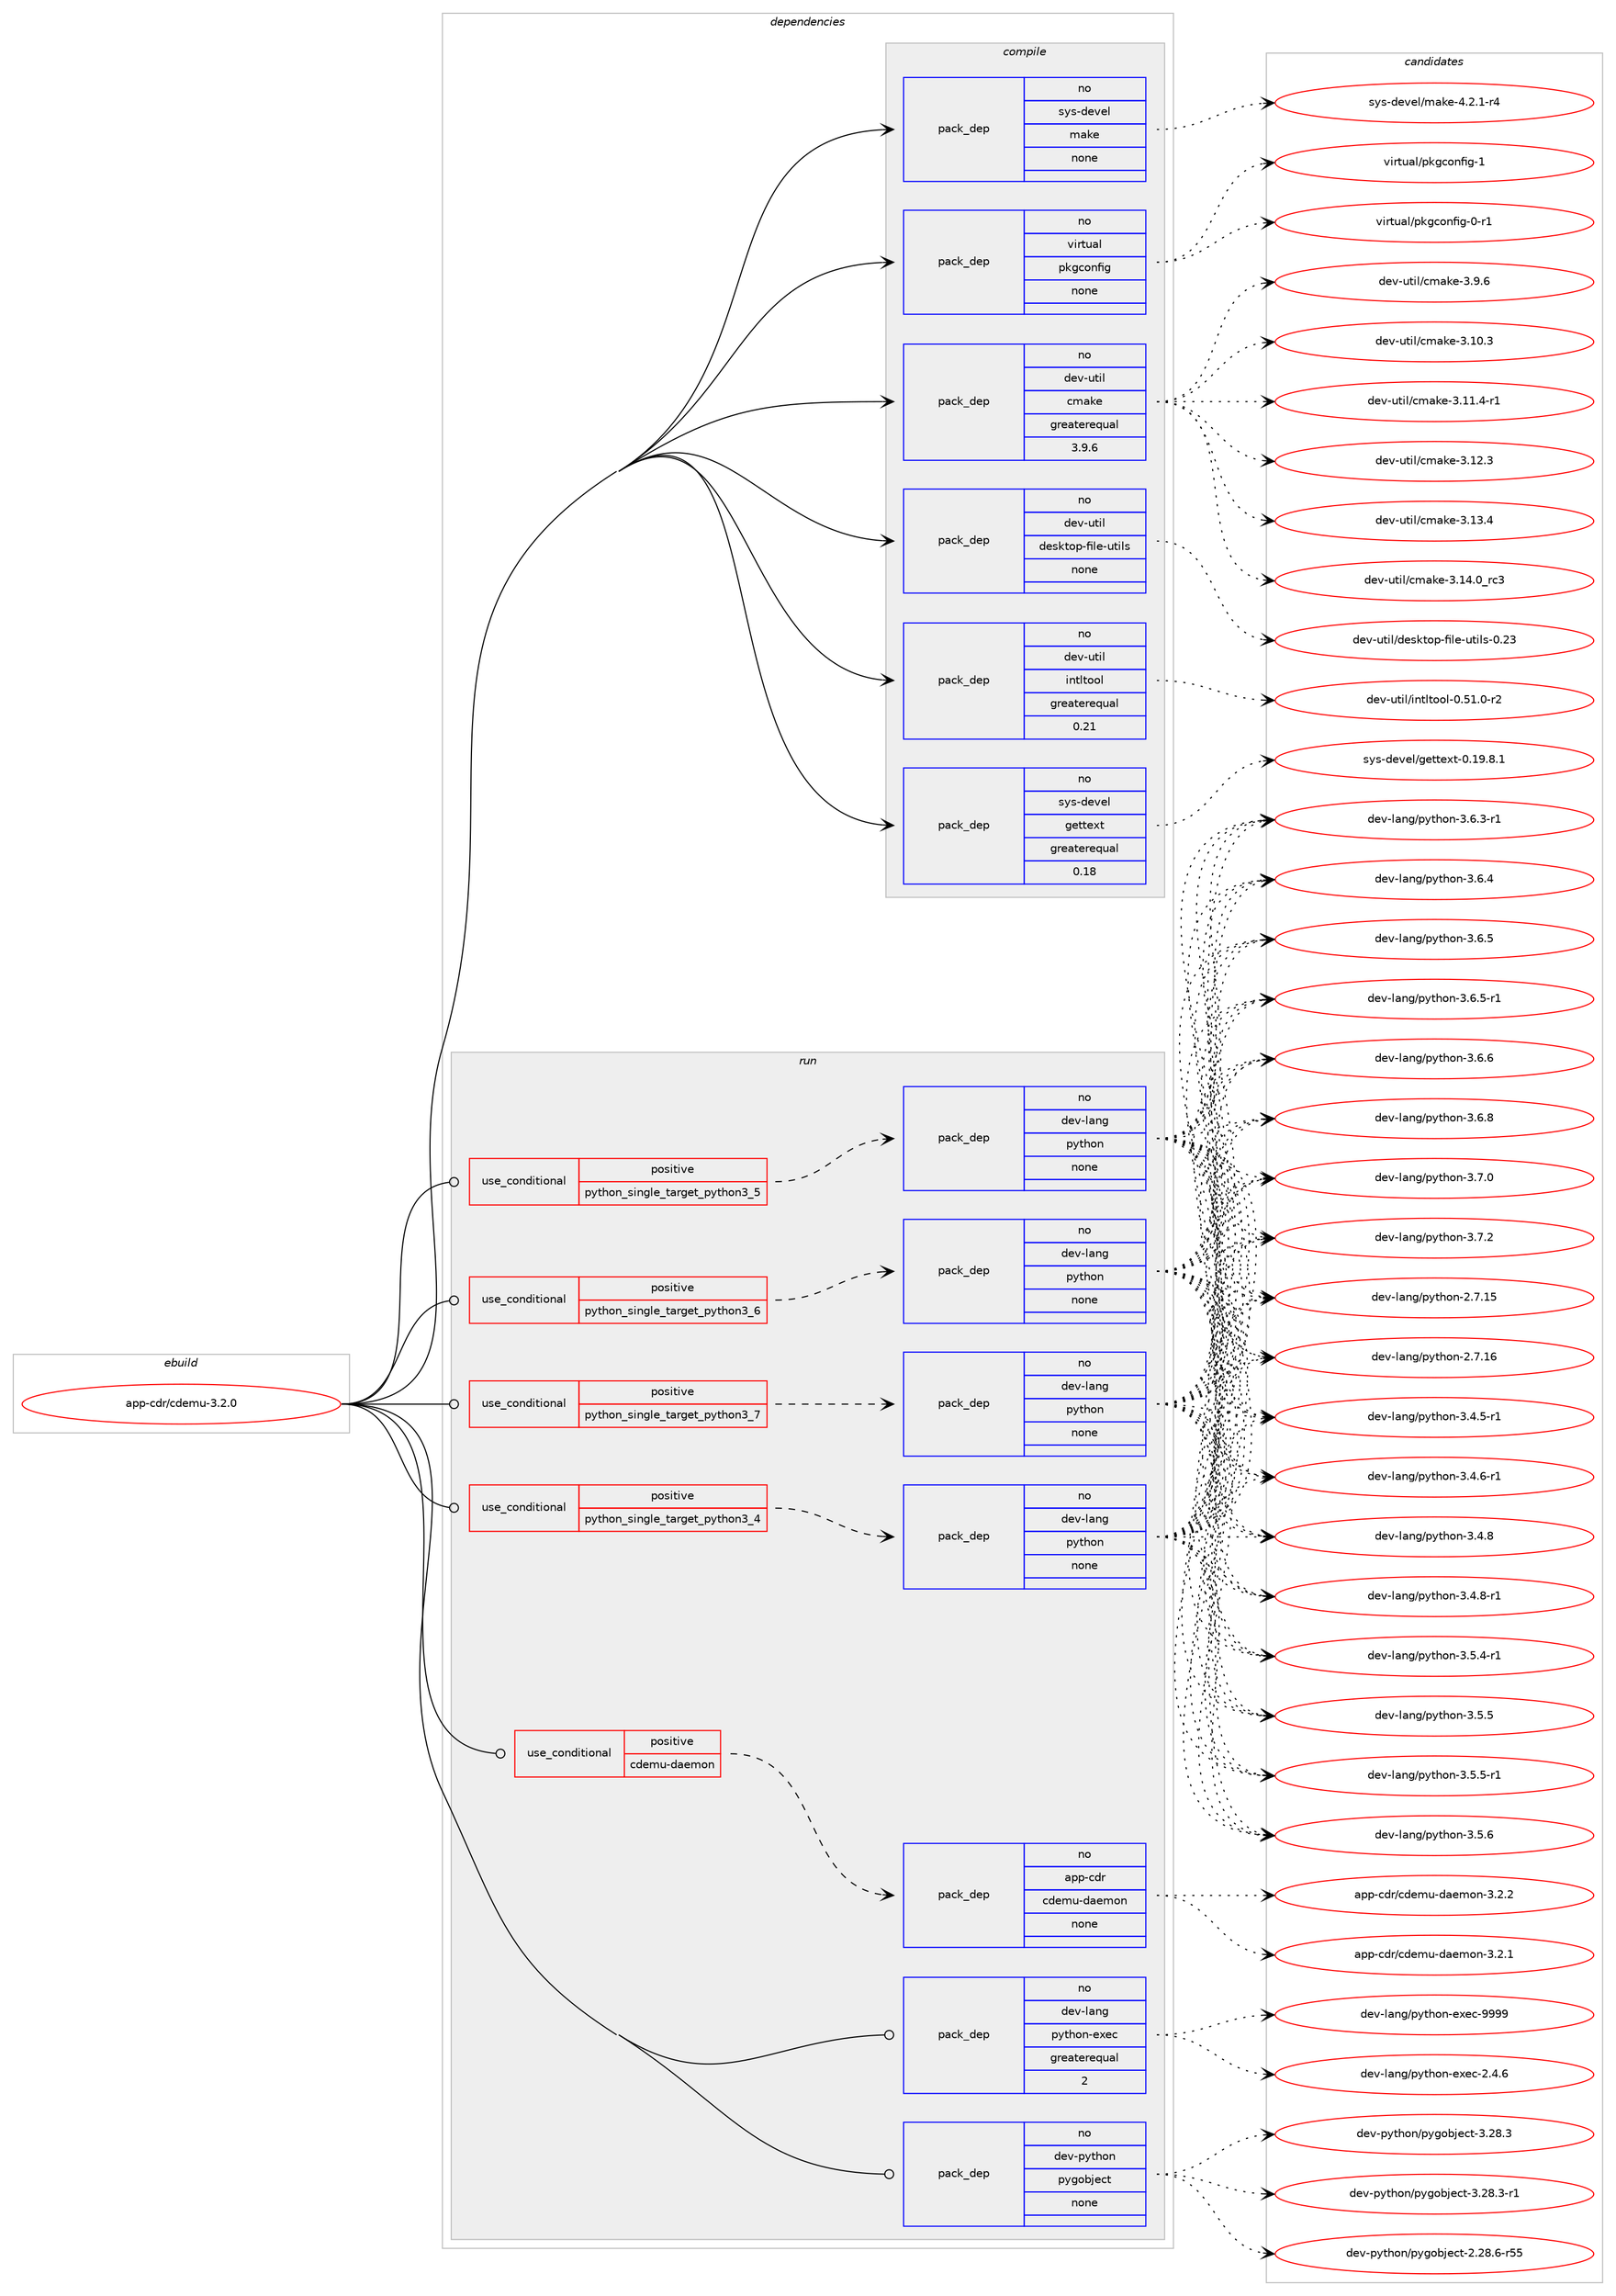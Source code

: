 digraph prolog {

# *************
# Graph options
# *************

newrank=true;
concentrate=true;
compound=true;
graph [rankdir=LR,fontname=Helvetica,fontsize=10,ranksep=1.5];#, ranksep=2.5, nodesep=0.2];
edge  [arrowhead=vee];
node  [fontname=Helvetica,fontsize=10];

# **********
# The ebuild
# **********

subgraph cluster_leftcol {
color=gray;
rank=same;
label=<<i>ebuild</i>>;
id [label="app-cdr/cdemu-3.2.0", color=red, width=4, href="../app-cdr/cdemu-3.2.0.svg"];
}

# ****************
# The dependencies
# ****************

subgraph cluster_midcol {
color=gray;
label=<<i>dependencies</i>>;
subgraph cluster_compile {
fillcolor="#eeeeee";
style=filled;
label=<<i>compile</i>>;
subgraph pack907232 {
dependency1274469 [label=<<TABLE BORDER="0" CELLBORDER="1" CELLSPACING="0" CELLPADDING="4" WIDTH="220"><TR><TD ROWSPAN="6" CELLPADDING="30">pack_dep</TD></TR><TR><TD WIDTH="110">no</TD></TR><TR><TD>dev-util</TD></TR><TR><TD>cmake</TD></TR><TR><TD>greaterequal</TD></TR><TR><TD>3.9.6</TD></TR></TABLE>>, shape=none, color=blue];
}
id:e -> dependency1274469:w [weight=20,style="solid",arrowhead="vee"];
subgraph pack907233 {
dependency1274470 [label=<<TABLE BORDER="0" CELLBORDER="1" CELLSPACING="0" CELLPADDING="4" WIDTH="220"><TR><TD ROWSPAN="6" CELLPADDING="30">pack_dep</TD></TR><TR><TD WIDTH="110">no</TD></TR><TR><TD>dev-util</TD></TR><TR><TD>desktop-file-utils</TD></TR><TR><TD>none</TD></TR><TR><TD></TD></TR></TABLE>>, shape=none, color=blue];
}
id:e -> dependency1274470:w [weight=20,style="solid",arrowhead="vee"];
subgraph pack907234 {
dependency1274471 [label=<<TABLE BORDER="0" CELLBORDER="1" CELLSPACING="0" CELLPADDING="4" WIDTH="220"><TR><TD ROWSPAN="6" CELLPADDING="30">pack_dep</TD></TR><TR><TD WIDTH="110">no</TD></TR><TR><TD>dev-util</TD></TR><TR><TD>intltool</TD></TR><TR><TD>greaterequal</TD></TR><TR><TD>0.21</TD></TR></TABLE>>, shape=none, color=blue];
}
id:e -> dependency1274471:w [weight=20,style="solid",arrowhead="vee"];
subgraph pack907235 {
dependency1274472 [label=<<TABLE BORDER="0" CELLBORDER="1" CELLSPACING="0" CELLPADDING="4" WIDTH="220"><TR><TD ROWSPAN="6" CELLPADDING="30">pack_dep</TD></TR><TR><TD WIDTH="110">no</TD></TR><TR><TD>sys-devel</TD></TR><TR><TD>gettext</TD></TR><TR><TD>greaterequal</TD></TR><TR><TD>0.18</TD></TR></TABLE>>, shape=none, color=blue];
}
id:e -> dependency1274472:w [weight=20,style="solid",arrowhead="vee"];
subgraph pack907236 {
dependency1274473 [label=<<TABLE BORDER="0" CELLBORDER="1" CELLSPACING="0" CELLPADDING="4" WIDTH="220"><TR><TD ROWSPAN="6" CELLPADDING="30">pack_dep</TD></TR><TR><TD WIDTH="110">no</TD></TR><TR><TD>sys-devel</TD></TR><TR><TD>make</TD></TR><TR><TD>none</TD></TR><TR><TD></TD></TR></TABLE>>, shape=none, color=blue];
}
id:e -> dependency1274473:w [weight=20,style="solid",arrowhead="vee"];
subgraph pack907237 {
dependency1274474 [label=<<TABLE BORDER="0" CELLBORDER="1" CELLSPACING="0" CELLPADDING="4" WIDTH="220"><TR><TD ROWSPAN="6" CELLPADDING="30">pack_dep</TD></TR><TR><TD WIDTH="110">no</TD></TR><TR><TD>virtual</TD></TR><TR><TD>pkgconfig</TD></TR><TR><TD>none</TD></TR><TR><TD></TD></TR></TABLE>>, shape=none, color=blue];
}
id:e -> dependency1274474:w [weight=20,style="solid",arrowhead="vee"];
}
subgraph cluster_compileandrun {
fillcolor="#eeeeee";
style=filled;
label=<<i>compile and run</i>>;
}
subgraph cluster_run {
fillcolor="#eeeeee";
style=filled;
label=<<i>run</i>>;
subgraph cond347451 {
dependency1274475 [label=<<TABLE BORDER="0" CELLBORDER="1" CELLSPACING="0" CELLPADDING="4"><TR><TD ROWSPAN="3" CELLPADDING="10">use_conditional</TD></TR><TR><TD>positive</TD></TR><TR><TD>cdemu-daemon</TD></TR></TABLE>>, shape=none, color=red];
subgraph pack907238 {
dependency1274476 [label=<<TABLE BORDER="0" CELLBORDER="1" CELLSPACING="0" CELLPADDING="4" WIDTH="220"><TR><TD ROWSPAN="6" CELLPADDING="30">pack_dep</TD></TR><TR><TD WIDTH="110">no</TD></TR><TR><TD>app-cdr</TD></TR><TR><TD>cdemu-daemon</TD></TR><TR><TD>none</TD></TR><TR><TD></TD></TR></TABLE>>, shape=none, color=blue];
}
dependency1274475:e -> dependency1274476:w [weight=20,style="dashed",arrowhead="vee"];
}
id:e -> dependency1274475:w [weight=20,style="solid",arrowhead="odot"];
subgraph cond347452 {
dependency1274477 [label=<<TABLE BORDER="0" CELLBORDER="1" CELLSPACING="0" CELLPADDING="4"><TR><TD ROWSPAN="3" CELLPADDING="10">use_conditional</TD></TR><TR><TD>positive</TD></TR><TR><TD>python_single_target_python3_4</TD></TR></TABLE>>, shape=none, color=red];
subgraph pack907239 {
dependency1274478 [label=<<TABLE BORDER="0" CELLBORDER="1" CELLSPACING="0" CELLPADDING="4" WIDTH="220"><TR><TD ROWSPAN="6" CELLPADDING="30">pack_dep</TD></TR><TR><TD WIDTH="110">no</TD></TR><TR><TD>dev-lang</TD></TR><TR><TD>python</TD></TR><TR><TD>none</TD></TR><TR><TD></TD></TR></TABLE>>, shape=none, color=blue];
}
dependency1274477:e -> dependency1274478:w [weight=20,style="dashed",arrowhead="vee"];
}
id:e -> dependency1274477:w [weight=20,style="solid",arrowhead="odot"];
subgraph cond347453 {
dependency1274479 [label=<<TABLE BORDER="0" CELLBORDER="1" CELLSPACING="0" CELLPADDING="4"><TR><TD ROWSPAN="3" CELLPADDING="10">use_conditional</TD></TR><TR><TD>positive</TD></TR><TR><TD>python_single_target_python3_5</TD></TR></TABLE>>, shape=none, color=red];
subgraph pack907240 {
dependency1274480 [label=<<TABLE BORDER="0" CELLBORDER="1" CELLSPACING="0" CELLPADDING="4" WIDTH="220"><TR><TD ROWSPAN="6" CELLPADDING="30">pack_dep</TD></TR><TR><TD WIDTH="110">no</TD></TR><TR><TD>dev-lang</TD></TR><TR><TD>python</TD></TR><TR><TD>none</TD></TR><TR><TD></TD></TR></TABLE>>, shape=none, color=blue];
}
dependency1274479:e -> dependency1274480:w [weight=20,style="dashed",arrowhead="vee"];
}
id:e -> dependency1274479:w [weight=20,style="solid",arrowhead="odot"];
subgraph cond347454 {
dependency1274481 [label=<<TABLE BORDER="0" CELLBORDER="1" CELLSPACING="0" CELLPADDING="4"><TR><TD ROWSPAN="3" CELLPADDING="10">use_conditional</TD></TR><TR><TD>positive</TD></TR><TR><TD>python_single_target_python3_6</TD></TR></TABLE>>, shape=none, color=red];
subgraph pack907241 {
dependency1274482 [label=<<TABLE BORDER="0" CELLBORDER="1" CELLSPACING="0" CELLPADDING="4" WIDTH="220"><TR><TD ROWSPAN="6" CELLPADDING="30">pack_dep</TD></TR><TR><TD WIDTH="110">no</TD></TR><TR><TD>dev-lang</TD></TR><TR><TD>python</TD></TR><TR><TD>none</TD></TR><TR><TD></TD></TR></TABLE>>, shape=none, color=blue];
}
dependency1274481:e -> dependency1274482:w [weight=20,style="dashed",arrowhead="vee"];
}
id:e -> dependency1274481:w [weight=20,style="solid",arrowhead="odot"];
subgraph cond347455 {
dependency1274483 [label=<<TABLE BORDER="0" CELLBORDER="1" CELLSPACING="0" CELLPADDING="4"><TR><TD ROWSPAN="3" CELLPADDING="10">use_conditional</TD></TR><TR><TD>positive</TD></TR><TR><TD>python_single_target_python3_7</TD></TR></TABLE>>, shape=none, color=red];
subgraph pack907242 {
dependency1274484 [label=<<TABLE BORDER="0" CELLBORDER="1" CELLSPACING="0" CELLPADDING="4" WIDTH="220"><TR><TD ROWSPAN="6" CELLPADDING="30">pack_dep</TD></TR><TR><TD WIDTH="110">no</TD></TR><TR><TD>dev-lang</TD></TR><TR><TD>python</TD></TR><TR><TD>none</TD></TR><TR><TD></TD></TR></TABLE>>, shape=none, color=blue];
}
dependency1274483:e -> dependency1274484:w [weight=20,style="dashed",arrowhead="vee"];
}
id:e -> dependency1274483:w [weight=20,style="solid",arrowhead="odot"];
subgraph pack907243 {
dependency1274485 [label=<<TABLE BORDER="0" CELLBORDER="1" CELLSPACING="0" CELLPADDING="4" WIDTH="220"><TR><TD ROWSPAN="6" CELLPADDING="30">pack_dep</TD></TR><TR><TD WIDTH="110">no</TD></TR><TR><TD>dev-lang</TD></TR><TR><TD>python-exec</TD></TR><TR><TD>greaterequal</TD></TR><TR><TD>2</TD></TR></TABLE>>, shape=none, color=blue];
}
id:e -> dependency1274485:w [weight=20,style="solid",arrowhead="odot"];
subgraph pack907244 {
dependency1274486 [label=<<TABLE BORDER="0" CELLBORDER="1" CELLSPACING="0" CELLPADDING="4" WIDTH="220"><TR><TD ROWSPAN="6" CELLPADDING="30">pack_dep</TD></TR><TR><TD WIDTH="110">no</TD></TR><TR><TD>dev-python</TD></TR><TR><TD>pygobject</TD></TR><TR><TD>none</TD></TR><TR><TD></TD></TR></TABLE>>, shape=none, color=blue];
}
id:e -> dependency1274486:w [weight=20,style="solid",arrowhead="odot"];
}
}

# **************
# The candidates
# **************

subgraph cluster_choices {
rank=same;
color=gray;
label=<<i>candidates</i>>;

subgraph choice907232 {
color=black;
nodesep=1;
choice1001011184511711610510847991099710710145514649484651 [label="dev-util/cmake-3.10.3", color=red, width=4,href="../dev-util/cmake-3.10.3.svg"];
choice10010111845117116105108479910997107101455146494946524511449 [label="dev-util/cmake-3.11.4-r1", color=red, width=4,href="../dev-util/cmake-3.11.4-r1.svg"];
choice1001011184511711610510847991099710710145514649504651 [label="dev-util/cmake-3.12.3", color=red, width=4,href="../dev-util/cmake-3.12.3.svg"];
choice1001011184511711610510847991099710710145514649514652 [label="dev-util/cmake-3.13.4", color=red, width=4,href="../dev-util/cmake-3.13.4.svg"];
choice1001011184511711610510847991099710710145514649524648951149951 [label="dev-util/cmake-3.14.0_rc3", color=red, width=4,href="../dev-util/cmake-3.14.0_rc3.svg"];
choice10010111845117116105108479910997107101455146574654 [label="dev-util/cmake-3.9.6", color=red, width=4,href="../dev-util/cmake-3.9.6.svg"];
dependency1274469:e -> choice1001011184511711610510847991099710710145514649484651:w [style=dotted,weight="100"];
dependency1274469:e -> choice10010111845117116105108479910997107101455146494946524511449:w [style=dotted,weight="100"];
dependency1274469:e -> choice1001011184511711610510847991099710710145514649504651:w [style=dotted,weight="100"];
dependency1274469:e -> choice1001011184511711610510847991099710710145514649514652:w [style=dotted,weight="100"];
dependency1274469:e -> choice1001011184511711610510847991099710710145514649524648951149951:w [style=dotted,weight="100"];
dependency1274469:e -> choice10010111845117116105108479910997107101455146574654:w [style=dotted,weight="100"];
}
subgraph choice907233 {
color=black;
nodesep=1;
choice100101118451171161051084710010111510711611111245102105108101451171161051081154548465051 [label="dev-util/desktop-file-utils-0.23", color=red, width=4,href="../dev-util/desktop-file-utils-0.23.svg"];
dependency1274470:e -> choice100101118451171161051084710010111510711611111245102105108101451171161051081154548465051:w [style=dotted,weight="100"];
}
subgraph choice907234 {
color=black;
nodesep=1;
choice1001011184511711610510847105110116108116111111108454846534946484511450 [label="dev-util/intltool-0.51.0-r2", color=red, width=4,href="../dev-util/intltool-0.51.0-r2.svg"];
dependency1274471:e -> choice1001011184511711610510847105110116108116111111108454846534946484511450:w [style=dotted,weight="100"];
}
subgraph choice907235 {
color=black;
nodesep=1;
choice1151211154510010111810110847103101116116101120116454846495746564649 [label="sys-devel/gettext-0.19.8.1", color=red, width=4,href="../sys-devel/gettext-0.19.8.1.svg"];
dependency1274472:e -> choice1151211154510010111810110847103101116116101120116454846495746564649:w [style=dotted,weight="100"];
}
subgraph choice907236 {
color=black;
nodesep=1;
choice1151211154510010111810110847109971071014552465046494511452 [label="sys-devel/make-4.2.1-r4", color=red, width=4,href="../sys-devel/make-4.2.1-r4.svg"];
dependency1274473:e -> choice1151211154510010111810110847109971071014552465046494511452:w [style=dotted,weight="100"];
}
subgraph choice907237 {
color=black;
nodesep=1;
choice11810511411611797108471121071039911111010210510345484511449 [label="virtual/pkgconfig-0-r1", color=red, width=4,href="../virtual/pkgconfig-0-r1.svg"];
choice1181051141161179710847112107103991111101021051034549 [label="virtual/pkgconfig-1", color=red, width=4,href="../virtual/pkgconfig-1.svg"];
dependency1274474:e -> choice11810511411611797108471121071039911111010210510345484511449:w [style=dotted,weight="100"];
dependency1274474:e -> choice1181051141161179710847112107103991111101021051034549:w [style=dotted,weight="100"];
}
subgraph choice907238 {
color=black;
nodesep=1;
choice97112112459910011447991001011091174510097101109111110455146504649 [label="app-cdr/cdemu-daemon-3.2.1", color=red, width=4,href="../app-cdr/cdemu-daemon-3.2.1.svg"];
choice97112112459910011447991001011091174510097101109111110455146504650 [label="app-cdr/cdemu-daemon-3.2.2", color=red, width=4,href="../app-cdr/cdemu-daemon-3.2.2.svg"];
dependency1274476:e -> choice97112112459910011447991001011091174510097101109111110455146504649:w [style=dotted,weight="100"];
dependency1274476:e -> choice97112112459910011447991001011091174510097101109111110455146504650:w [style=dotted,weight="100"];
}
subgraph choice907239 {
color=black;
nodesep=1;
choice10010111845108971101034711212111610411111045504655464953 [label="dev-lang/python-2.7.15", color=red, width=4,href="../dev-lang/python-2.7.15.svg"];
choice10010111845108971101034711212111610411111045504655464954 [label="dev-lang/python-2.7.16", color=red, width=4,href="../dev-lang/python-2.7.16.svg"];
choice1001011184510897110103471121211161041111104551465246534511449 [label="dev-lang/python-3.4.5-r1", color=red, width=4,href="../dev-lang/python-3.4.5-r1.svg"];
choice1001011184510897110103471121211161041111104551465246544511449 [label="dev-lang/python-3.4.6-r1", color=red, width=4,href="../dev-lang/python-3.4.6-r1.svg"];
choice100101118451089711010347112121116104111110455146524656 [label="dev-lang/python-3.4.8", color=red, width=4,href="../dev-lang/python-3.4.8.svg"];
choice1001011184510897110103471121211161041111104551465246564511449 [label="dev-lang/python-3.4.8-r1", color=red, width=4,href="../dev-lang/python-3.4.8-r1.svg"];
choice1001011184510897110103471121211161041111104551465346524511449 [label="dev-lang/python-3.5.4-r1", color=red, width=4,href="../dev-lang/python-3.5.4-r1.svg"];
choice100101118451089711010347112121116104111110455146534653 [label="dev-lang/python-3.5.5", color=red, width=4,href="../dev-lang/python-3.5.5.svg"];
choice1001011184510897110103471121211161041111104551465346534511449 [label="dev-lang/python-3.5.5-r1", color=red, width=4,href="../dev-lang/python-3.5.5-r1.svg"];
choice100101118451089711010347112121116104111110455146534654 [label="dev-lang/python-3.5.6", color=red, width=4,href="../dev-lang/python-3.5.6.svg"];
choice1001011184510897110103471121211161041111104551465446514511449 [label="dev-lang/python-3.6.3-r1", color=red, width=4,href="../dev-lang/python-3.6.3-r1.svg"];
choice100101118451089711010347112121116104111110455146544652 [label="dev-lang/python-3.6.4", color=red, width=4,href="../dev-lang/python-3.6.4.svg"];
choice100101118451089711010347112121116104111110455146544653 [label="dev-lang/python-3.6.5", color=red, width=4,href="../dev-lang/python-3.6.5.svg"];
choice1001011184510897110103471121211161041111104551465446534511449 [label="dev-lang/python-3.6.5-r1", color=red, width=4,href="../dev-lang/python-3.6.5-r1.svg"];
choice100101118451089711010347112121116104111110455146544654 [label="dev-lang/python-3.6.6", color=red, width=4,href="../dev-lang/python-3.6.6.svg"];
choice100101118451089711010347112121116104111110455146544656 [label="dev-lang/python-3.6.8", color=red, width=4,href="../dev-lang/python-3.6.8.svg"];
choice100101118451089711010347112121116104111110455146554648 [label="dev-lang/python-3.7.0", color=red, width=4,href="../dev-lang/python-3.7.0.svg"];
choice100101118451089711010347112121116104111110455146554650 [label="dev-lang/python-3.7.2", color=red, width=4,href="../dev-lang/python-3.7.2.svg"];
dependency1274478:e -> choice10010111845108971101034711212111610411111045504655464953:w [style=dotted,weight="100"];
dependency1274478:e -> choice10010111845108971101034711212111610411111045504655464954:w [style=dotted,weight="100"];
dependency1274478:e -> choice1001011184510897110103471121211161041111104551465246534511449:w [style=dotted,weight="100"];
dependency1274478:e -> choice1001011184510897110103471121211161041111104551465246544511449:w [style=dotted,weight="100"];
dependency1274478:e -> choice100101118451089711010347112121116104111110455146524656:w [style=dotted,weight="100"];
dependency1274478:e -> choice1001011184510897110103471121211161041111104551465246564511449:w [style=dotted,weight="100"];
dependency1274478:e -> choice1001011184510897110103471121211161041111104551465346524511449:w [style=dotted,weight="100"];
dependency1274478:e -> choice100101118451089711010347112121116104111110455146534653:w [style=dotted,weight="100"];
dependency1274478:e -> choice1001011184510897110103471121211161041111104551465346534511449:w [style=dotted,weight="100"];
dependency1274478:e -> choice100101118451089711010347112121116104111110455146534654:w [style=dotted,weight="100"];
dependency1274478:e -> choice1001011184510897110103471121211161041111104551465446514511449:w [style=dotted,weight="100"];
dependency1274478:e -> choice100101118451089711010347112121116104111110455146544652:w [style=dotted,weight="100"];
dependency1274478:e -> choice100101118451089711010347112121116104111110455146544653:w [style=dotted,weight="100"];
dependency1274478:e -> choice1001011184510897110103471121211161041111104551465446534511449:w [style=dotted,weight="100"];
dependency1274478:e -> choice100101118451089711010347112121116104111110455146544654:w [style=dotted,weight="100"];
dependency1274478:e -> choice100101118451089711010347112121116104111110455146544656:w [style=dotted,weight="100"];
dependency1274478:e -> choice100101118451089711010347112121116104111110455146554648:w [style=dotted,weight="100"];
dependency1274478:e -> choice100101118451089711010347112121116104111110455146554650:w [style=dotted,weight="100"];
}
subgraph choice907240 {
color=black;
nodesep=1;
choice10010111845108971101034711212111610411111045504655464953 [label="dev-lang/python-2.7.15", color=red, width=4,href="../dev-lang/python-2.7.15.svg"];
choice10010111845108971101034711212111610411111045504655464954 [label="dev-lang/python-2.7.16", color=red, width=4,href="../dev-lang/python-2.7.16.svg"];
choice1001011184510897110103471121211161041111104551465246534511449 [label="dev-lang/python-3.4.5-r1", color=red, width=4,href="../dev-lang/python-3.4.5-r1.svg"];
choice1001011184510897110103471121211161041111104551465246544511449 [label="dev-lang/python-3.4.6-r1", color=red, width=4,href="../dev-lang/python-3.4.6-r1.svg"];
choice100101118451089711010347112121116104111110455146524656 [label="dev-lang/python-3.4.8", color=red, width=4,href="../dev-lang/python-3.4.8.svg"];
choice1001011184510897110103471121211161041111104551465246564511449 [label="dev-lang/python-3.4.8-r1", color=red, width=4,href="../dev-lang/python-3.4.8-r1.svg"];
choice1001011184510897110103471121211161041111104551465346524511449 [label="dev-lang/python-3.5.4-r1", color=red, width=4,href="../dev-lang/python-3.5.4-r1.svg"];
choice100101118451089711010347112121116104111110455146534653 [label="dev-lang/python-3.5.5", color=red, width=4,href="../dev-lang/python-3.5.5.svg"];
choice1001011184510897110103471121211161041111104551465346534511449 [label="dev-lang/python-3.5.5-r1", color=red, width=4,href="../dev-lang/python-3.5.5-r1.svg"];
choice100101118451089711010347112121116104111110455146534654 [label="dev-lang/python-3.5.6", color=red, width=4,href="../dev-lang/python-3.5.6.svg"];
choice1001011184510897110103471121211161041111104551465446514511449 [label="dev-lang/python-3.6.3-r1", color=red, width=4,href="../dev-lang/python-3.6.3-r1.svg"];
choice100101118451089711010347112121116104111110455146544652 [label="dev-lang/python-3.6.4", color=red, width=4,href="../dev-lang/python-3.6.4.svg"];
choice100101118451089711010347112121116104111110455146544653 [label="dev-lang/python-3.6.5", color=red, width=4,href="../dev-lang/python-3.6.5.svg"];
choice1001011184510897110103471121211161041111104551465446534511449 [label="dev-lang/python-3.6.5-r1", color=red, width=4,href="../dev-lang/python-3.6.5-r1.svg"];
choice100101118451089711010347112121116104111110455146544654 [label="dev-lang/python-3.6.6", color=red, width=4,href="../dev-lang/python-3.6.6.svg"];
choice100101118451089711010347112121116104111110455146544656 [label="dev-lang/python-3.6.8", color=red, width=4,href="../dev-lang/python-3.6.8.svg"];
choice100101118451089711010347112121116104111110455146554648 [label="dev-lang/python-3.7.0", color=red, width=4,href="../dev-lang/python-3.7.0.svg"];
choice100101118451089711010347112121116104111110455146554650 [label="dev-lang/python-3.7.2", color=red, width=4,href="../dev-lang/python-3.7.2.svg"];
dependency1274480:e -> choice10010111845108971101034711212111610411111045504655464953:w [style=dotted,weight="100"];
dependency1274480:e -> choice10010111845108971101034711212111610411111045504655464954:w [style=dotted,weight="100"];
dependency1274480:e -> choice1001011184510897110103471121211161041111104551465246534511449:w [style=dotted,weight="100"];
dependency1274480:e -> choice1001011184510897110103471121211161041111104551465246544511449:w [style=dotted,weight="100"];
dependency1274480:e -> choice100101118451089711010347112121116104111110455146524656:w [style=dotted,weight="100"];
dependency1274480:e -> choice1001011184510897110103471121211161041111104551465246564511449:w [style=dotted,weight="100"];
dependency1274480:e -> choice1001011184510897110103471121211161041111104551465346524511449:w [style=dotted,weight="100"];
dependency1274480:e -> choice100101118451089711010347112121116104111110455146534653:w [style=dotted,weight="100"];
dependency1274480:e -> choice1001011184510897110103471121211161041111104551465346534511449:w [style=dotted,weight="100"];
dependency1274480:e -> choice100101118451089711010347112121116104111110455146534654:w [style=dotted,weight="100"];
dependency1274480:e -> choice1001011184510897110103471121211161041111104551465446514511449:w [style=dotted,weight="100"];
dependency1274480:e -> choice100101118451089711010347112121116104111110455146544652:w [style=dotted,weight="100"];
dependency1274480:e -> choice100101118451089711010347112121116104111110455146544653:w [style=dotted,weight="100"];
dependency1274480:e -> choice1001011184510897110103471121211161041111104551465446534511449:w [style=dotted,weight="100"];
dependency1274480:e -> choice100101118451089711010347112121116104111110455146544654:w [style=dotted,weight="100"];
dependency1274480:e -> choice100101118451089711010347112121116104111110455146544656:w [style=dotted,weight="100"];
dependency1274480:e -> choice100101118451089711010347112121116104111110455146554648:w [style=dotted,weight="100"];
dependency1274480:e -> choice100101118451089711010347112121116104111110455146554650:w [style=dotted,weight="100"];
}
subgraph choice907241 {
color=black;
nodesep=1;
choice10010111845108971101034711212111610411111045504655464953 [label="dev-lang/python-2.7.15", color=red, width=4,href="../dev-lang/python-2.7.15.svg"];
choice10010111845108971101034711212111610411111045504655464954 [label="dev-lang/python-2.7.16", color=red, width=4,href="../dev-lang/python-2.7.16.svg"];
choice1001011184510897110103471121211161041111104551465246534511449 [label="dev-lang/python-3.4.5-r1", color=red, width=4,href="../dev-lang/python-3.4.5-r1.svg"];
choice1001011184510897110103471121211161041111104551465246544511449 [label="dev-lang/python-3.4.6-r1", color=red, width=4,href="../dev-lang/python-3.4.6-r1.svg"];
choice100101118451089711010347112121116104111110455146524656 [label="dev-lang/python-3.4.8", color=red, width=4,href="../dev-lang/python-3.4.8.svg"];
choice1001011184510897110103471121211161041111104551465246564511449 [label="dev-lang/python-3.4.8-r1", color=red, width=4,href="../dev-lang/python-3.4.8-r1.svg"];
choice1001011184510897110103471121211161041111104551465346524511449 [label="dev-lang/python-3.5.4-r1", color=red, width=4,href="../dev-lang/python-3.5.4-r1.svg"];
choice100101118451089711010347112121116104111110455146534653 [label="dev-lang/python-3.5.5", color=red, width=4,href="../dev-lang/python-3.5.5.svg"];
choice1001011184510897110103471121211161041111104551465346534511449 [label="dev-lang/python-3.5.5-r1", color=red, width=4,href="../dev-lang/python-3.5.5-r1.svg"];
choice100101118451089711010347112121116104111110455146534654 [label="dev-lang/python-3.5.6", color=red, width=4,href="../dev-lang/python-3.5.6.svg"];
choice1001011184510897110103471121211161041111104551465446514511449 [label="dev-lang/python-3.6.3-r1", color=red, width=4,href="../dev-lang/python-3.6.3-r1.svg"];
choice100101118451089711010347112121116104111110455146544652 [label="dev-lang/python-3.6.4", color=red, width=4,href="../dev-lang/python-3.6.4.svg"];
choice100101118451089711010347112121116104111110455146544653 [label="dev-lang/python-3.6.5", color=red, width=4,href="../dev-lang/python-3.6.5.svg"];
choice1001011184510897110103471121211161041111104551465446534511449 [label="dev-lang/python-3.6.5-r1", color=red, width=4,href="../dev-lang/python-3.6.5-r1.svg"];
choice100101118451089711010347112121116104111110455146544654 [label="dev-lang/python-3.6.6", color=red, width=4,href="../dev-lang/python-3.6.6.svg"];
choice100101118451089711010347112121116104111110455146544656 [label="dev-lang/python-3.6.8", color=red, width=4,href="../dev-lang/python-3.6.8.svg"];
choice100101118451089711010347112121116104111110455146554648 [label="dev-lang/python-3.7.0", color=red, width=4,href="../dev-lang/python-3.7.0.svg"];
choice100101118451089711010347112121116104111110455146554650 [label="dev-lang/python-3.7.2", color=red, width=4,href="../dev-lang/python-3.7.2.svg"];
dependency1274482:e -> choice10010111845108971101034711212111610411111045504655464953:w [style=dotted,weight="100"];
dependency1274482:e -> choice10010111845108971101034711212111610411111045504655464954:w [style=dotted,weight="100"];
dependency1274482:e -> choice1001011184510897110103471121211161041111104551465246534511449:w [style=dotted,weight="100"];
dependency1274482:e -> choice1001011184510897110103471121211161041111104551465246544511449:w [style=dotted,weight="100"];
dependency1274482:e -> choice100101118451089711010347112121116104111110455146524656:w [style=dotted,weight="100"];
dependency1274482:e -> choice1001011184510897110103471121211161041111104551465246564511449:w [style=dotted,weight="100"];
dependency1274482:e -> choice1001011184510897110103471121211161041111104551465346524511449:w [style=dotted,weight="100"];
dependency1274482:e -> choice100101118451089711010347112121116104111110455146534653:w [style=dotted,weight="100"];
dependency1274482:e -> choice1001011184510897110103471121211161041111104551465346534511449:w [style=dotted,weight="100"];
dependency1274482:e -> choice100101118451089711010347112121116104111110455146534654:w [style=dotted,weight="100"];
dependency1274482:e -> choice1001011184510897110103471121211161041111104551465446514511449:w [style=dotted,weight="100"];
dependency1274482:e -> choice100101118451089711010347112121116104111110455146544652:w [style=dotted,weight="100"];
dependency1274482:e -> choice100101118451089711010347112121116104111110455146544653:w [style=dotted,weight="100"];
dependency1274482:e -> choice1001011184510897110103471121211161041111104551465446534511449:w [style=dotted,weight="100"];
dependency1274482:e -> choice100101118451089711010347112121116104111110455146544654:w [style=dotted,weight="100"];
dependency1274482:e -> choice100101118451089711010347112121116104111110455146544656:w [style=dotted,weight="100"];
dependency1274482:e -> choice100101118451089711010347112121116104111110455146554648:w [style=dotted,weight="100"];
dependency1274482:e -> choice100101118451089711010347112121116104111110455146554650:w [style=dotted,weight="100"];
}
subgraph choice907242 {
color=black;
nodesep=1;
choice10010111845108971101034711212111610411111045504655464953 [label="dev-lang/python-2.7.15", color=red, width=4,href="../dev-lang/python-2.7.15.svg"];
choice10010111845108971101034711212111610411111045504655464954 [label="dev-lang/python-2.7.16", color=red, width=4,href="../dev-lang/python-2.7.16.svg"];
choice1001011184510897110103471121211161041111104551465246534511449 [label="dev-lang/python-3.4.5-r1", color=red, width=4,href="../dev-lang/python-3.4.5-r1.svg"];
choice1001011184510897110103471121211161041111104551465246544511449 [label="dev-lang/python-3.4.6-r1", color=red, width=4,href="../dev-lang/python-3.4.6-r1.svg"];
choice100101118451089711010347112121116104111110455146524656 [label="dev-lang/python-3.4.8", color=red, width=4,href="../dev-lang/python-3.4.8.svg"];
choice1001011184510897110103471121211161041111104551465246564511449 [label="dev-lang/python-3.4.8-r1", color=red, width=4,href="../dev-lang/python-3.4.8-r1.svg"];
choice1001011184510897110103471121211161041111104551465346524511449 [label="dev-lang/python-3.5.4-r1", color=red, width=4,href="../dev-lang/python-3.5.4-r1.svg"];
choice100101118451089711010347112121116104111110455146534653 [label="dev-lang/python-3.5.5", color=red, width=4,href="../dev-lang/python-3.5.5.svg"];
choice1001011184510897110103471121211161041111104551465346534511449 [label="dev-lang/python-3.5.5-r1", color=red, width=4,href="../dev-lang/python-3.5.5-r1.svg"];
choice100101118451089711010347112121116104111110455146534654 [label="dev-lang/python-3.5.6", color=red, width=4,href="../dev-lang/python-3.5.6.svg"];
choice1001011184510897110103471121211161041111104551465446514511449 [label="dev-lang/python-3.6.3-r1", color=red, width=4,href="../dev-lang/python-3.6.3-r1.svg"];
choice100101118451089711010347112121116104111110455146544652 [label="dev-lang/python-3.6.4", color=red, width=4,href="../dev-lang/python-3.6.4.svg"];
choice100101118451089711010347112121116104111110455146544653 [label="dev-lang/python-3.6.5", color=red, width=4,href="../dev-lang/python-3.6.5.svg"];
choice1001011184510897110103471121211161041111104551465446534511449 [label="dev-lang/python-3.6.5-r1", color=red, width=4,href="../dev-lang/python-3.6.5-r1.svg"];
choice100101118451089711010347112121116104111110455146544654 [label="dev-lang/python-3.6.6", color=red, width=4,href="../dev-lang/python-3.6.6.svg"];
choice100101118451089711010347112121116104111110455146544656 [label="dev-lang/python-3.6.8", color=red, width=4,href="../dev-lang/python-3.6.8.svg"];
choice100101118451089711010347112121116104111110455146554648 [label="dev-lang/python-3.7.0", color=red, width=4,href="../dev-lang/python-3.7.0.svg"];
choice100101118451089711010347112121116104111110455146554650 [label="dev-lang/python-3.7.2", color=red, width=4,href="../dev-lang/python-3.7.2.svg"];
dependency1274484:e -> choice10010111845108971101034711212111610411111045504655464953:w [style=dotted,weight="100"];
dependency1274484:e -> choice10010111845108971101034711212111610411111045504655464954:w [style=dotted,weight="100"];
dependency1274484:e -> choice1001011184510897110103471121211161041111104551465246534511449:w [style=dotted,weight="100"];
dependency1274484:e -> choice1001011184510897110103471121211161041111104551465246544511449:w [style=dotted,weight="100"];
dependency1274484:e -> choice100101118451089711010347112121116104111110455146524656:w [style=dotted,weight="100"];
dependency1274484:e -> choice1001011184510897110103471121211161041111104551465246564511449:w [style=dotted,weight="100"];
dependency1274484:e -> choice1001011184510897110103471121211161041111104551465346524511449:w [style=dotted,weight="100"];
dependency1274484:e -> choice100101118451089711010347112121116104111110455146534653:w [style=dotted,weight="100"];
dependency1274484:e -> choice1001011184510897110103471121211161041111104551465346534511449:w [style=dotted,weight="100"];
dependency1274484:e -> choice100101118451089711010347112121116104111110455146534654:w [style=dotted,weight="100"];
dependency1274484:e -> choice1001011184510897110103471121211161041111104551465446514511449:w [style=dotted,weight="100"];
dependency1274484:e -> choice100101118451089711010347112121116104111110455146544652:w [style=dotted,weight="100"];
dependency1274484:e -> choice100101118451089711010347112121116104111110455146544653:w [style=dotted,weight="100"];
dependency1274484:e -> choice1001011184510897110103471121211161041111104551465446534511449:w [style=dotted,weight="100"];
dependency1274484:e -> choice100101118451089711010347112121116104111110455146544654:w [style=dotted,weight="100"];
dependency1274484:e -> choice100101118451089711010347112121116104111110455146544656:w [style=dotted,weight="100"];
dependency1274484:e -> choice100101118451089711010347112121116104111110455146554648:w [style=dotted,weight="100"];
dependency1274484:e -> choice100101118451089711010347112121116104111110455146554650:w [style=dotted,weight="100"];
}
subgraph choice907243 {
color=black;
nodesep=1;
choice1001011184510897110103471121211161041111104510112010199455046524654 [label="dev-lang/python-exec-2.4.6", color=red, width=4,href="../dev-lang/python-exec-2.4.6.svg"];
choice10010111845108971101034711212111610411111045101120101994557575757 [label="dev-lang/python-exec-9999", color=red, width=4,href="../dev-lang/python-exec-9999.svg"];
dependency1274485:e -> choice1001011184510897110103471121211161041111104510112010199455046524654:w [style=dotted,weight="100"];
dependency1274485:e -> choice10010111845108971101034711212111610411111045101120101994557575757:w [style=dotted,weight="100"];
}
subgraph choice907244 {
color=black;
nodesep=1;
choice1001011184511212111610411111047112121103111981061019911645504650564654451145353 [label="dev-python/pygobject-2.28.6-r55", color=red, width=4,href="../dev-python/pygobject-2.28.6-r55.svg"];
choice1001011184511212111610411111047112121103111981061019911645514650564651 [label="dev-python/pygobject-3.28.3", color=red, width=4,href="../dev-python/pygobject-3.28.3.svg"];
choice10010111845112121116104111110471121211031119810610199116455146505646514511449 [label="dev-python/pygobject-3.28.3-r1", color=red, width=4,href="../dev-python/pygobject-3.28.3-r1.svg"];
dependency1274486:e -> choice1001011184511212111610411111047112121103111981061019911645504650564654451145353:w [style=dotted,weight="100"];
dependency1274486:e -> choice1001011184511212111610411111047112121103111981061019911645514650564651:w [style=dotted,weight="100"];
dependency1274486:e -> choice10010111845112121116104111110471121211031119810610199116455146505646514511449:w [style=dotted,weight="100"];
}
}

}
